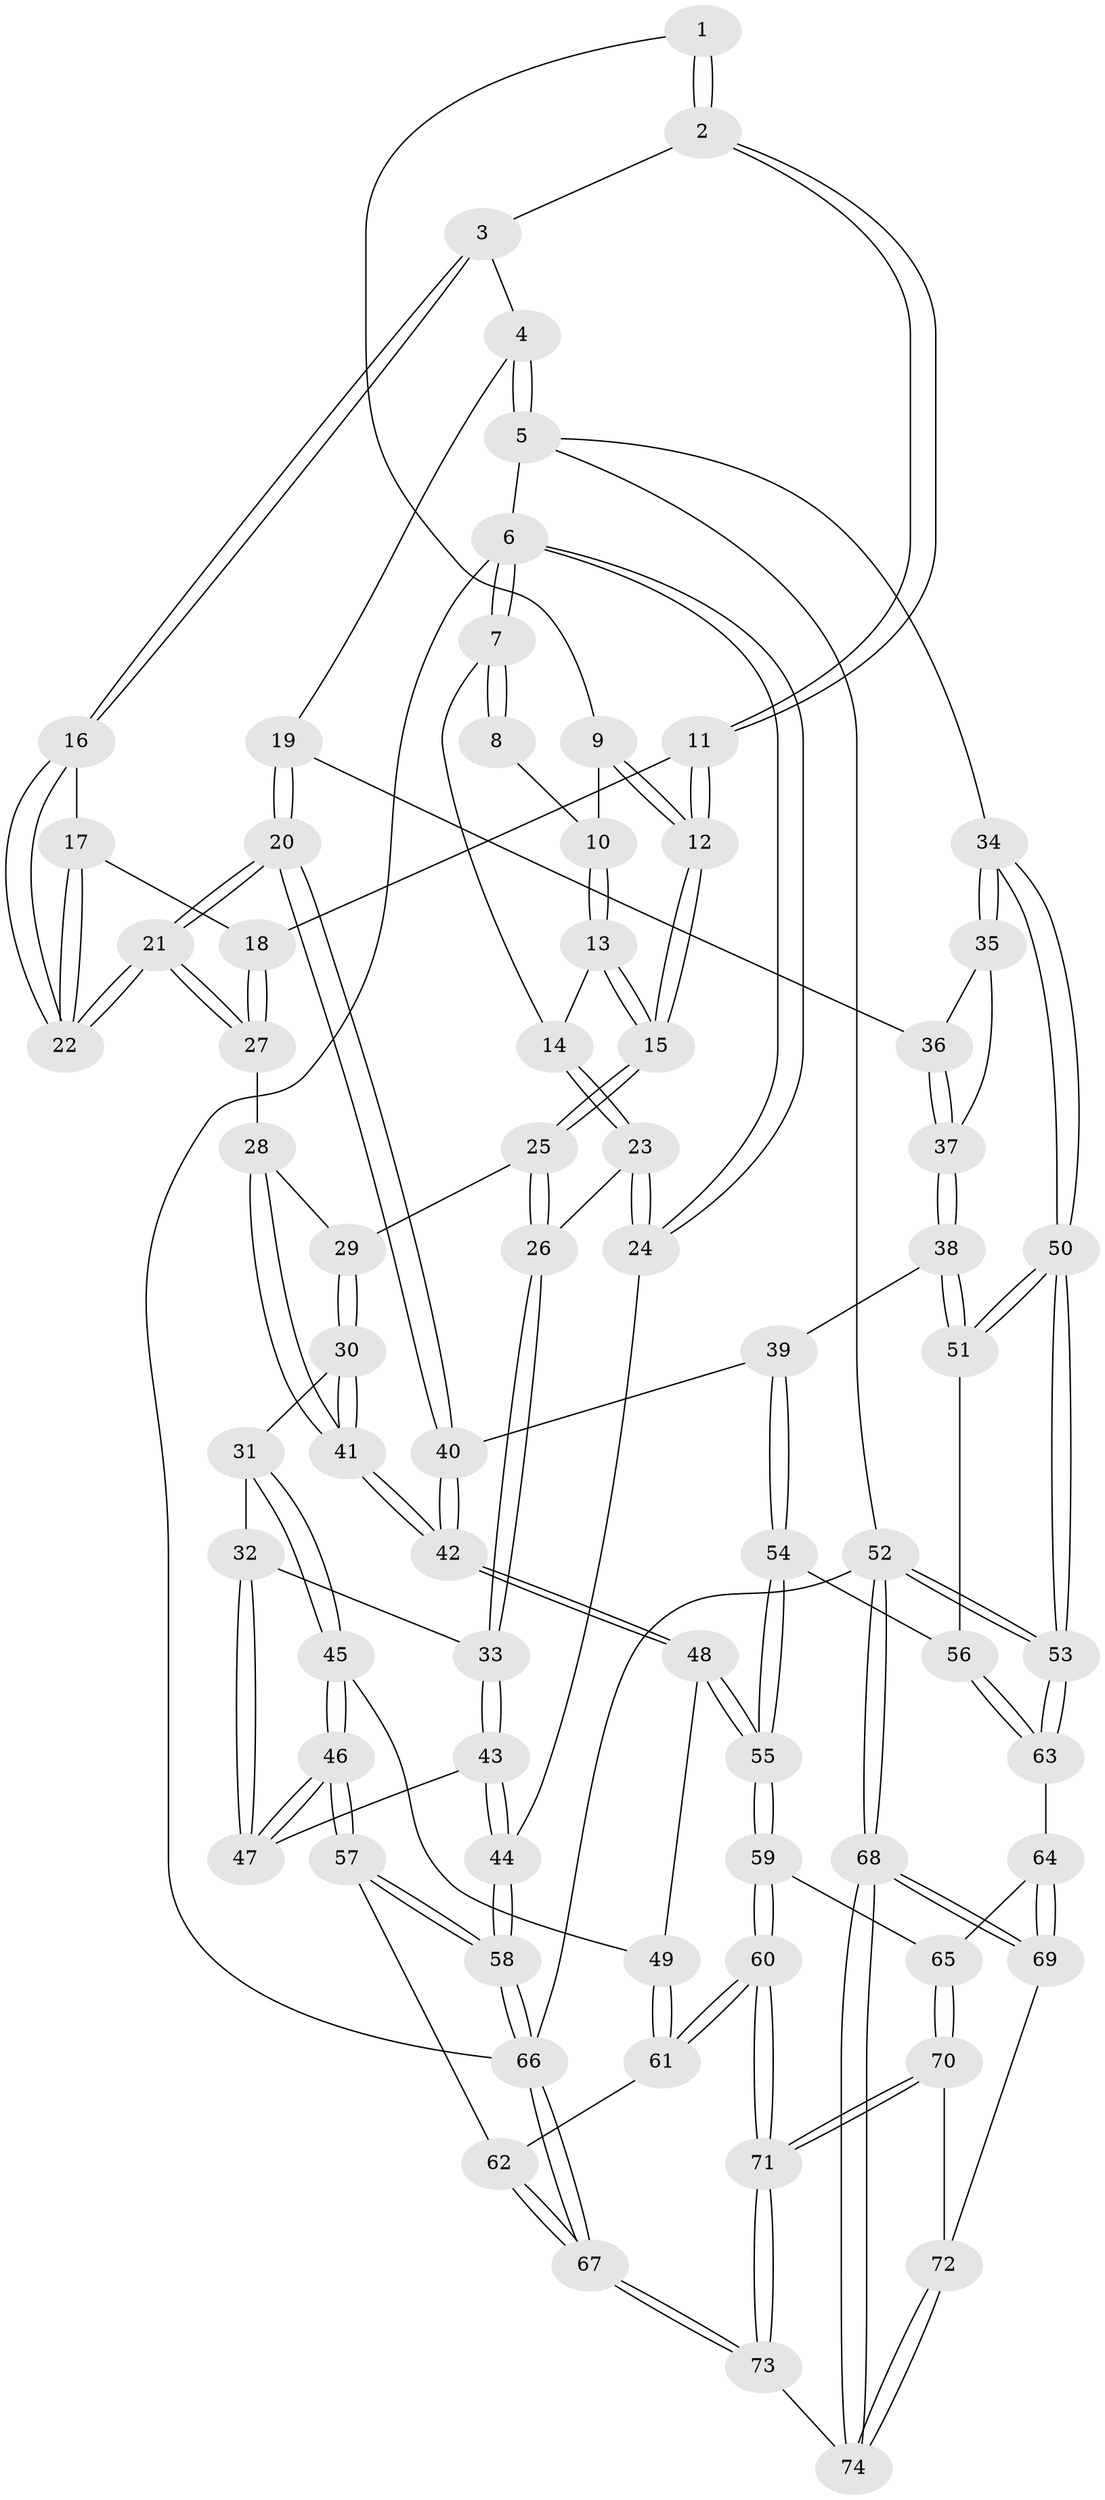 // Generated by graph-tools (version 1.1) at 2025/01/03/09/25 05:01:56]
// undirected, 74 vertices, 182 edges
graph export_dot {
graph [start="1"]
  node [color=gray90,style=filled];
  1 [pos="+0.3483300552343405+0"];
  2 [pos="+0.4788755067808787+0"];
  3 [pos="+0.7427190260212827+0"];
  4 [pos="+0.8518953675875037+0"];
  5 [pos="+1+0"];
  6 [pos="+0+0"];
  7 [pos="+0+0"];
  8 [pos="+0.02093074688247507+0"];
  9 [pos="+0.24138024367417774+0.059134341180796114"];
  10 [pos="+0.16846502042146622+0.1093535579741102"];
  11 [pos="+0.36089750303825074+0.19861977770913616"];
  12 [pos="+0.3374169262628003+0.21043478612715838"];
  13 [pos="+0.13198445068027292+0.16726172148213925"];
  14 [pos="+0.12590235045596362+0.16957219693531733"];
  15 [pos="+0.32179926558269656+0.2251512049501692"];
  16 [pos="+0.6437044248083382+0.11030166147748001"];
  17 [pos="+0.4633741270913155+0.2066481901528731"];
  18 [pos="+0.4160971448789263+0.21883040134192208"];
  19 [pos="+0.8332804593947234+0.30621789768974145"];
  20 [pos="+0.6247385888655785+0.3657433949596344"];
  21 [pos="+0.6209780504424793+0.35996010024237485"];
  22 [pos="+0.6210940308160948+0.3243272373412874"];
  23 [pos="+0.10993957259753036+0.18704545003061585"];
  24 [pos="+0+0.2563075197891341"];
  25 [pos="+0.3163542547855595+0.2488605278333123"];
  26 [pos="+0.15319488877324747+0.3628707029893371"];
  27 [pos="+0.4977921394994876+0.3411557246971221"];
  28 [pos="+0.45772933848467817+0.3620495136131998"];
  29 [pos="+0.32477450885010944+0.27888768138558134"];
  30 [pos="+0.33573532293605046+0.47468951987566893"];
  31 [pos="+0.2975766445147314+0.4763407325596656"];
  32 [pos="+0.2783330761515036+0.4765978705990246"];
  33 [pos="+0.12626331205632485+0.4564193545659713"];
  34 [pos="+1+0.35047626502879436"];
  35 [pos="+1+0.35953668971023023"];
  36 [pos="+0.8442281072690345+0.31779062011382553"];
  37 [pos="+0.8482816876897256+0.49808977238942687"];
  38 [pos="+0.8312956778490692+0.5259339856506128"];
  39 [pos="+0.7056731680463757+0.5346129831885087"];
  40 [pos="+0.6328275783192979+0.45788713247942303"];
  41 [pos="+0.3435528097149011+0.47827761881829534"];
  42 [pos="+0.4213624222577329+0.5668601806249758"];
  43 [pos="+0+0.5347285426190783"];
  44 [pos="+0+0.557757691991789"];
  45 [pos="+0.2513023087024358+0.6986608923357469"];
  46 [pos="+0.24577837038244252+0.7004482503507936"];
  47 [pos="+0.22952667840839366+0.685224520054719"];
  48 [pos="+0.42096871293982346+0.6138977458473358"];
  49 [pos="+0.40114439553867154+0.65644895173036"];
  50 [pos="+1+0.7655833685269962"];
  51 [pos="+0.8830076125390015+0.5843355688772673"];
  52 [pos="+1+1"];
  53 [pos="+1+0.8261041576051225"];
  54 [pos="+0.6691514350515815+0.694797761676553"];
  55 [pos="+0.6589546748753028+0.7043820570654297"];
  56 [pos="+0.7964273266160665+0.7366365720146061"];
  57 [pos="+0.22998288175247858+0.7702322016846973"];
  58 [pos="+0+1"];
  59 [pos="+0.6367239991625039+0.7645264604474987"];
  60 [pos="+0.4665884560778197+0.8563680536847327"];
  61 [pos="+0.44743454535630334+0.8404158545216371"];
  62 [pos="+0.34973520792477825+0.8510790066020382"];
  63 [pos="+0.874585458402806+0.8143771579022449"];
  64 [pos="+0.8181916330662297+0.8574012548462158"];
  65 [pos="+0.6956374515400577+0.8643885716369925"];
  66 [pos="+0+1"];
  67 [pos="+0+1"];
  68 [pos="+0.9217423972968228+1"];
  69 [pos="+0.7997722437088056+0.9694467874533668"];
  70 [pos="+0.6842050115970152+0.9124120793246606"];
  71 [pos="+0.4801693897043406+0.9263401945162143"];
  72 [pos="+0.6849032123588494+0.9156831771555317"];
  73 [pos="+0.4696768217856998+1"];
  74 [pos="+0.6307634652079612+1"];
  1 -- 2;
  1 -- 2;
  1 -- 9;
  2 -- 3;
  2 -- 11;
  2 -- 11;
  3 -- 4;
  3 -- 16;
  3 -- 16;
  4 -- 5;
  4 -- 5;
  4 -- 19;
  5 -- 6;
  5 -- 34;
  5 -- 52;
  6 -- 7;
  6 -- 7;
  6 -- 24;
  6 -- 24;
  6 -- 66;
  7 -- 8;
  7 -- 8;
  7 -- 14;
  8 -- 10;
  9 -- 10;
  9 -- 12;
  9 -- 12;
  10 -- 13;
  10 -- 13;
  11 -- 12;
  11 -- 12;
  11 -- 18;
  12 -- 15;
  12 -- 15;
  13 -- 14;
  13 -- 15;
  13 -- 15;
  14 -- 23;
  14 -- 23;
  15 -- 25;
  15 -- 25;
  16 -- 17;
  16 -- 22;
  16 -- 22;
  17 -- 18;
  17 -- 22;
  17 -- 22;
  18 -- 27;
  18 -- 27;
  19 -- 20;
  19 -- 20;
  19 -- 36;
  20 -- 21;
  20 -- 21;
  20 -- 40;
  20 -- 40;
  21 -- 22;
  21 -- 22;
  21 -- 27;
  21 -- 27;
  23 -- 24;
  23 -- 24;
  23 -- 26;
  24 -- 44;
  25 -- 26;
  25 -- 26;
  25 -- 29;
  26 -- 33;
  26 -- 33;
  27 -- 28;
  28 -- 29;
  28 -- 41;
  28 -- 41;
  29 -- 30;
  29 -- 30;
  30 -- 31;
  30 -- 41;
  30 -- 41;
  31 -- 32;
  31 -- 45;
  31 -- 45;
  32 -- 33;
  32 -- 47;
  32 -- 47;
  33 -- 43;
  33 -- 43;
  34 -- 35;
  34 -- 35;
  34 -- 50;
  34 -- 50;
  35 -- 36;
  35 -- 37;
  36 -- 37;
  36 -- 37;
  37 -- 38;
  37 -- 38;
  38 -- 39;
  38 -- 51;
  38 -- 51;
  39 -- 40;
  39 -- 54;
  39 -- 54;
  40 -- 42;
  40 -- 42;
  41 -- 42;
  41 -- 42;
  42 -- 48;
  42 -- 48;
  43 -- 44;
  43 -- 44;
  43 -- 47;
  44 -- 58;
  44 -- 58;
  45 -- 46;
  45 -- 46;
  45 -- 49;
  46 -- 47;
  46 -- 47;
  46 -- 57;
  46 -- 57;
  48 -- 49;
  48 -- 55;
  48 -- 55;
  49 -- 61;
  49 -- 61;
  50 -- 51;
  50 -- 51;
  50 -- 53;
  50 -- 53;
  51 -- 56;
  52 -- 53;
  52 -- 53;
  52 -- 68;
  52 -- 68;
  52 -- 66;
  53 -- 63;
  53 -- 63;
  54 -- 55;
  54 -- 55;
  54 -- 56;
  55 -- 59;
  55 -- 59;
  56 -- 63;
  56 -- 63;
  57 -- 58;
  57 -- 58;
  57 -- 62;
  58 -- 66;
  58 -- 66;
  59 -- 60;
  59 -- 60;
  59 -- 65;
  60 -- 61;
  60 -- 61;
  60 -- 71;
  60 -- 71;
  61 -- 62;
  62 -- 67;
  62 -- 67;
  63 -- 64;
  64 -- 65;
  64 -- 69;
  64 -- 69;
  65 -- 70;
  65 -- 70;
  66 -- 67;
  66 -- 67;
  67 -- 73;
  67 -- 73;
  68 -- 69;
  68 -- 69;
  68 -- 74;
  68 -- 74;
  69 -- 72;
  70 -- 71;
  70 -- 71;
  70 -- 72;
  71 -- 73;
  71 -- 73;
  72 -- 74;
  72 -- 74;
  73 -- 74;
}
